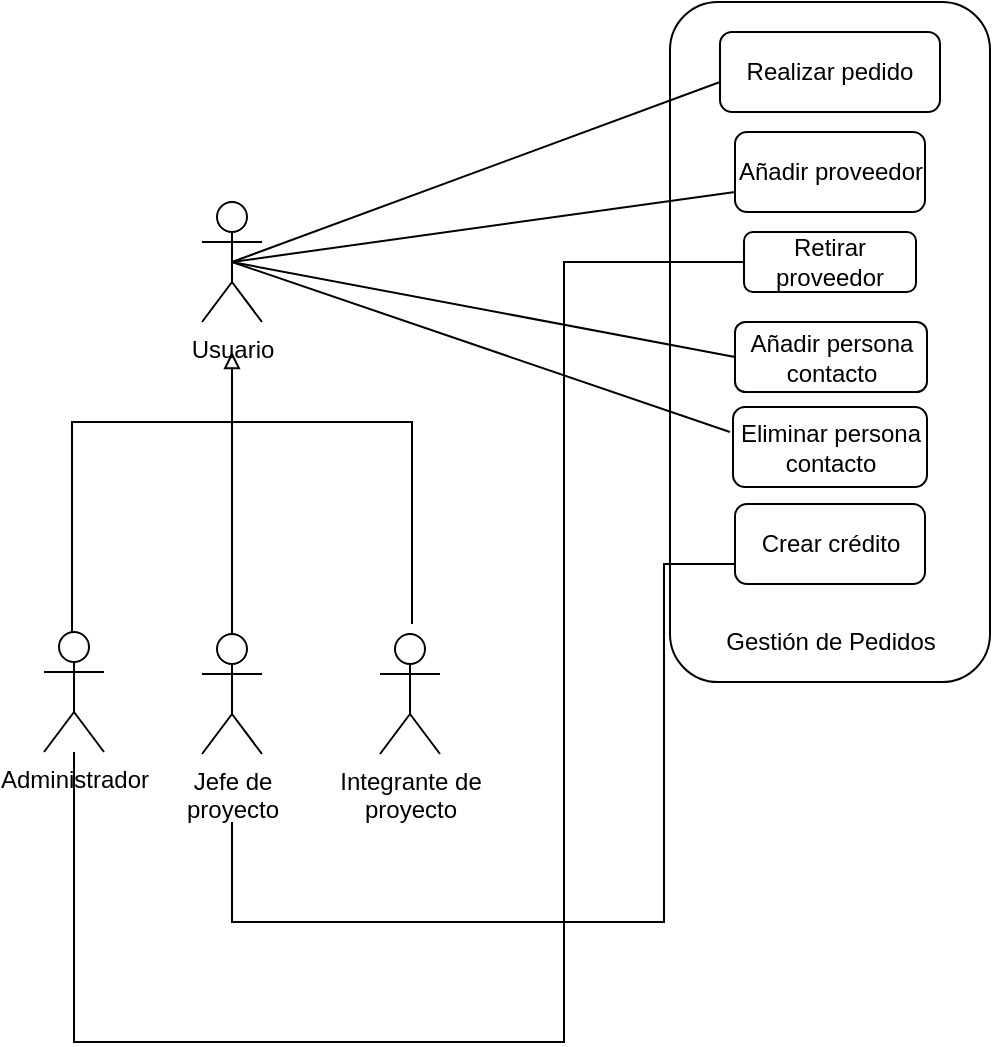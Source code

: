 <mxfile version="13.10.5" type="google"><diagram id="dqxrsj4fqRPgsnielTiQ" name="Page-1"><mxGraphModel dx="898" dy="1651" grid="1" gridSize="10" guides="1" tooltips="1" connect="1" arrows="1" fold="1" page="1" pageScale="1" pageWidth="827" pageHeight="1169" math="0" shadow="0"><root><mxCell id="0"/><mxCell id="1" parent="0"/><mxCell id="x6Z-UN5-oqB9RfucTvU6-1" value="" style="rounded=1;whiteSpace=wrap;html=1;" vertex="1" parent="1"><mxGeometry x="393" y="-225" width="160" height="340" as="geometry"/></mxCell><mxCell id="x6Z-UN5-oqB9RfucTvU6-2" value="Usuario" style="shape=umlActor;verticalLabelPosition=bottom;verticalAlign=top;html=1;outlineConnect=0;" vertex="1" parent="1"><mxGeometry x="159" y="-125" width="30" height="60" as="geometry"/></mxCell><mxCell id="x6Z-UN5-oqB9RfucTvU6-3" value="Añadir proveedor" style="rounded=1;whiteSpace=wrap;html=1;" vertex="1" parent="1"><mxGeometry x="425.5" y="-160" width="95" height="40" as="geometry"/></mxCell><mxCell id="x6Z-UN5-oqB9RfucTvU6-4" value="Retirar proveedor" style="rounded=1;whiteSpace=wrap;html=1;" vertex="1" parent="1"><mxGeometry x="430" y="-110" width="86" height="30" as="geometry"/></mxCell><mxCell id="x6Z-UN5-oqB9RfucTvU6-5" value="Añadir persona contacto" style="rounded=1;whiteSpace=wrap;html=1;" vertex="1" parent="1"><mxGeometry x="425.5" y="-65" width="96" height="35" as="geometry"/></mxCell><mxCell id="x6Z-UN5-oqB9RfucTvU6-6" value="Crear crédito" style="rounded=1;whiteSpace=wrap;html=1;" vertex="1" parent="1"><mxGeometry x="425.5" y="26" width="95" height="40" as="geometry"/></mxCell><mxCell id="x6Z-UN5-oqB9RfucTvU6-7" value="Realizar pedido" style="rounded=1;whiteSpace=wrap;html=1;" vertex="1" parent="1"><mxGeometry x="418" y="-210" width="110" height="40" as="geometry"/></mxCell><mxCell id="x6Z-UN5-oqB9RfucTvU6-8" value="Integrante de&lt;br&gt;proyecto" style="shape=umlActor;verticalLabelPosition=bottom;verticalAlign=top;html=1;outlineConnect=0;" vertex="1" parent="1"><mxGeometry x="248" y="91" width="30" height="60" as="geometry"/></mxCell><mxCell id="x6Z-UN5-oqB9RfucTvU6-9" style="edgeStyle=orthogonalEdgeStyle;rounded=0;orthogonalLoop=1;jettySize=auto;html=1;startArrow=none;startFill=0;endArrow=none;endFill=0;entryX=0;entryY=0.5;entryDx=0;entryDy=0;" edge="1" parent="1" source="x6Z-UN5-oqB9RfucTvU6-10" target="x6Z-UN5-oqB9RfucTvU6-4"><mxGeometry relative="1" as="geometry"><mxPoint x="360" y="285" as="targetPoint"/><Array as="points"><mxPoint x="95" y="295"/><mxPoint x="340" y="295"/><mxPoint x="340" y="-95"/></Array></mxGeometry></mxCell><mxCell id="x6Z-UN5-oqB9RfucTvU6-10" value="Administrador" style="shape=umlActor;verticalLabelPosition=bottom;verticalAlign=top;html=1;outlineConnect=0;" vertex="1" parent="1"><mxGeometry x="80" y="90" width="30" height="60" as="geometry"/></mxCell><mxCell id="x6Z-UN5-oqB9RfucTvU6-11" value="" style="endArrow=block;html=1;startArrow=none;startFill=0;endFill=0;rounded=0;" edge="1" parent="1"><mxGeometry width="50" height="50" relative="1" as="geometry"><mxPoint x="94" y="90" as="sourcePoint"/><mxPoint x="174" y="-50" as="targetPoint"/><Array as="points"><mxPoint x="94" y="-15"/><mxPoint x="174" y="-15"/></Array></mxGeometry></mxCell><mxCell id="x6Z-UN5-oqB9RfucTvU6-12" value="" style="endArrow=none;html=1;rounded=0;" edge="1" parent="1"><mxGeometry width="50" height="50" relative="1" as="geometry"><mxPoint x="264" y="86" as="sourcePoint"/><mxPoint x="164" y="-15" as="targetPoint"/><Array as="points"><mxPoint x="264" y="-15"/></Array></mxGeometry></mxCell><mxCell id="x6Z-UN5-oqB9RfucTvU6-13" value="" style="endArrow=none;html=1;entryX=0;entryY=0.75;entryDx=0;entryDy=0;exitX=0.5;exitY=0.5;exitDx=0;exitDy=0;exitPerimeter=0;" edge="1" parent="1" source="x6Z-UN5-oqB9RfucTvU6-2" target="x6Z-UN5-oqB9RfucTvU6-3"><mxGeometry width="50" height="50" relative="1" as="geometry"><mxPoint x="613" y="70" as="sourcePoint"/><mxPoint x="673" y="50" as="targetPoint"/></mxGeometry></mxCell><mxCell id="x6Z-UN5-oqB9RfucTvU6-14" value="" style="endArrow=none;html=1;entryX=0;entryY=0.5;entryDx=0;entryDy=0;exitX=0.5;exitY=0.5;exitDx=0;exitDy=0;exitPerimeter=0;" edge="1" parent="1" source="x6Z-UN5-oqB9RfucTvU6-2" target="x6Z-UN5-oqB9RfucTvU6-5"><mxGeometry width="50" height="50" relative="1" as="geometry"><mxPoint x="613" y="70" as="sourcePoint"/><mxPoint x="693" y="100" as="targetPoint"/></mxGeometry></mxCell><mxCell id="x6Z-UN5-oqB9RfucTvU6-15" value="" style="endArrow=none;html=1;exitX=0.5;exitY=0.5;exitDx=0;exitDy=0;exitPerimeter=0;" edge="1" parent="1" source="x6Z-UN5-oqB9RfucTvU6-2"><mxGeometry width="50" height="50" relative="1" as="geometry"><mxPoint x="613" y="70" as="sourcePoint"/><mxPoint x="423" y="-10" as="targetPoint"/></mxGeometry></mxCell><mxCell id="x6Z-UN5-oqB9RfucTvU6-16" value="Eliminar persona contacto" style="rounded=1;whiteSpace=wrap;html=1;" vertex="1" parent="1"><mxGeometry x="424.5" y="-22.5" width="97" height="40" as="geometry"/></mxCell><mxCell id="x6Z-UN5-oqB9RfucTvU6-17" value="" style="endArrow=none;html=1;entryX=0;entryY=0.75;entryDx=0;entryDy=0;rounded=0;" edge="1" parent="1" target="x6Z-UN5-oqB9RfucTvU6-6"><mxGeometry width="50" height="50" relative="1" as="geometry"><mxPoint x="174" y="185" as="sourcePoint"/><mxPoint x="433" as="targetPoint"/><Array as="points"><mxPoint x="174" y="235"/><mxPoint x="240" y="235"/><mxPoint x="390" y="235"/><mxPoint x="390" y="56"/></Array></mxGeometry></mxCell><mxCell id="x6Z-UN5-oqB9RfucTvU6-18" value="Gestión de Pedidos" style="text;html=1;align=center;verticalAlign=middle;resizable=0;points=[];autosize=1;" vertex="1" parent="1"><mxGeometry x="413" y="85" width="120" height="20" as="geometry"/></mxCell><mxCell id="x6Z-UN5-oqB9RfucTvU6-19" value="" style="endArrow=none;html=1;entryX=0;entryY=0.75;entryDx=0;entryDy=0;exitX=0.5;exitY=0.5;exitDx=0;exitDy=0;exitPerimeter=0;" edge="1" parent="1" source="x6Z-UN5-oqB9RfucTvU6-2"><mxGeometry width="50" height="50" relative="1" as="geometry"><mxPoint x="263" y="-100" as="sourcePoint"/><mxPoint x="418" y="-185" as="targetPoint"/></mxGeometry></mxCell><mxCell id="x6Z-UN5-oqB9RfucTvU6-20" value="" style="endArrow=none;startArrow=none;html=1;startFill=0;endFill=0;exitX=0.5;exitY=0;exitDx=0;exitDy=0;exitPerimeter=0;" edge="1" parent="1" source="x6Z-UN5-oqB9RfucTvU6-21"><mxGeometry width="50" height="50" relative="1" as="geometry"><mxPoint x="174" y="80" as="sourcePoint"/><mxPoint x="174" y="-30" as="targetPoint"/></mxGeometry></mxCell><mxCell id="x6Z-UN5-oqB9RfucTvU6-21" value="Jefe de&lt;br&gt;proyecto" style="shape=umlActor;verticalLabelPosition=bottom;verticalAlign=top;html=1;outlineConnect=0;" vertex="1" parent="1"><mxGeometry x="159" y="91" width="30" height="60" as="geometry"/></mxCell></root></mxGraphModel></diagram></mxfile>